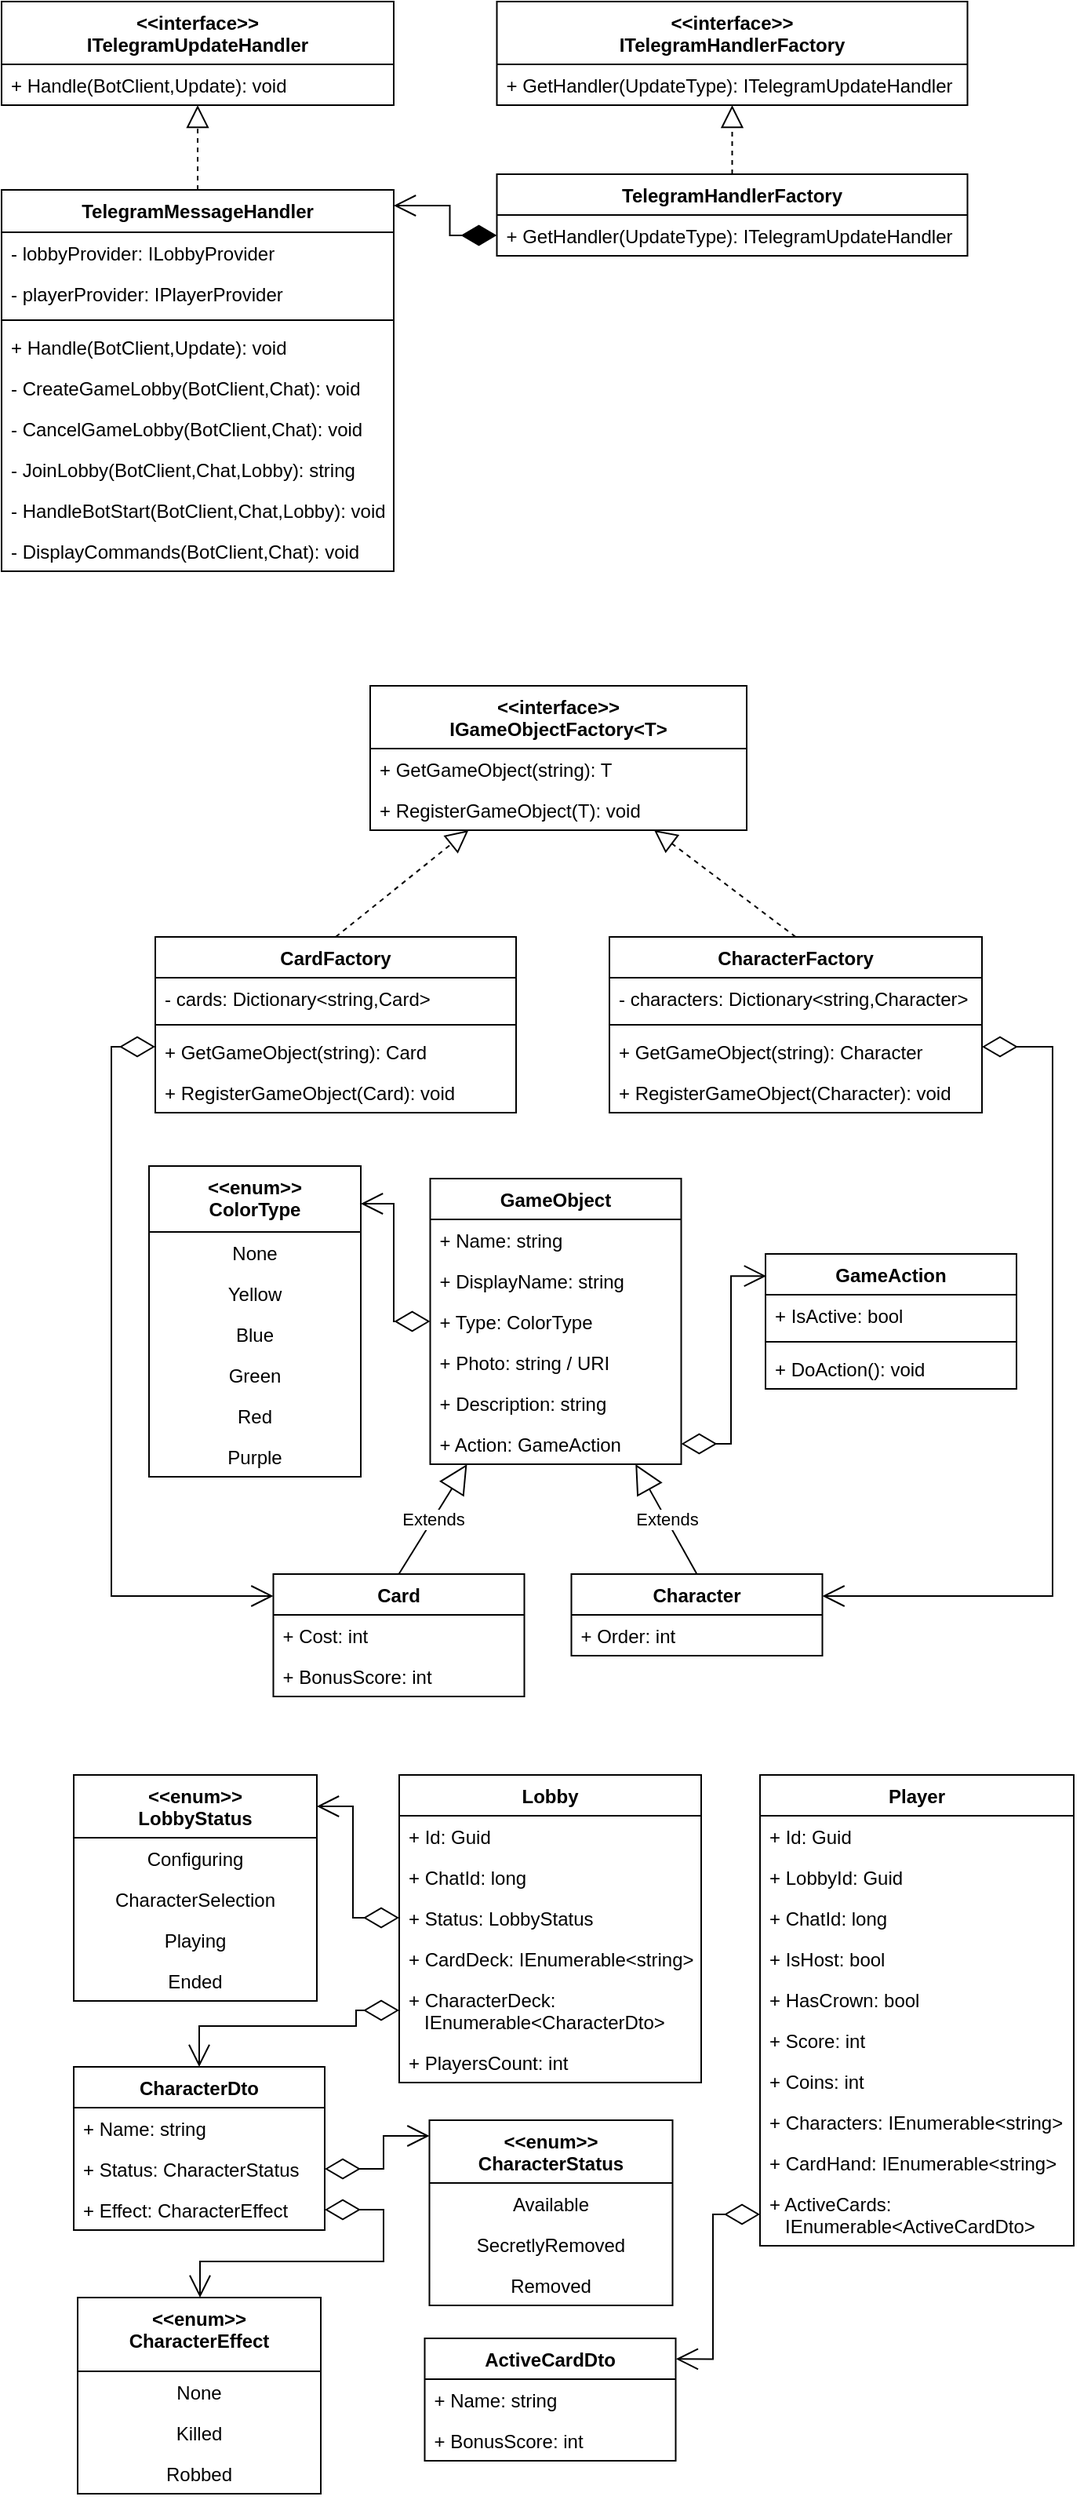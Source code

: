<mxfile version="15.7.3" type="device"><diagram id="JpxD_rcKWp7z2PnDMBTp" name="Page-1"><mxGraphModel dx="1483" dy="2027" grid="1" gridSize="10" guides="1" tooltips="1" connect="1" arrows="1" fold="1" page="1" pageScale="1" pageWidth="850" pageHeight="1100" math="0" shadow="0"><root><mxCell id="0"/><mxCell id="1" parent="0"/><mxCell id="D_Rorvny7IuKERs86Ul9-80" value="Character" style="swimlane;fontStyle=1;align=center;verticalAlign=top;childLayout=stackLayout;horizontal=1;startSize=26;horizontalStack=0;resizeParent=1;resizeParentMax=0;resizeLast=0;collapsible=1;marginBottom=0;hachureGap=4;pointerEvents=0;" parent="1" vertex="1"><mxGeometry x="423.25" y="472" width="160" height="52" as="geometry"/></mxCell><mxCell id="D_Rorvny7IuKERs86Ul9-84" value="+ Order: int" style="text;strokeColor=none;fillColor=none;align=left;verticalAlign=top;spacingLeft=4;spacingRight=4;overflow=hidden;rotatable=0;points=[[0,0.5],[1,0.5]];portConstraint=eastwest;" parent="D_Rorvny7IuKERs86Ul9-80" vertex="1"><mxGeometry y="26" width="160" height="26" as="geometry"/></mxCell><mxCell id="D_Rorvny7IuKERs86Ul9-99" value="&lt;&lt;enum&gt;&gt;&#10;ColorType" style="swimlane;fontStyle=1;align=center;verticalAlign=top;childLayout=stackLayout;horizontal=1;startSize=42;horizontalStack=0;resizeParent=1;resizeParentMax=0;resizeLast=0;collapsible=1;marginBottom=0;hachureGap=4;pointerEvents=0;labelBackgroundColor=none;fontSize=12;fillColor=none;html=0;" parent="1" vertex="1"><mxGeometry x="154" y="212" width="135" height="198" as="geometry"/></mxCell><mxCell id="D_Rorvny7IuKERs86Ul9-103" value="None" style="text;strokeColor=none;fillColor=none;align=center;verticalAlign=top;spacingLeft=4;spacingRight=4;overflow=hidden;rotatable=0;points=[[0,0.5],[1,0.5]];portConstraint=eastwest;hachureGap=4;pointerEvents=0;labelBackgroundColor=none;fontSize=12;html=0;" parent="D_Rorvny7IuKERs86Ul9-99" vertex="1"><mxGeometry y="42" width="135" height="26" as="geometry"/></mxCell><mxCell id="D_Rorvny7IuKERs86Ul9-104" value="Yellow" style="text;strokeColor=none;fillColor=none;align=center;verticalAlign=top;spacingLeft=4;spacingRight=4;overflow=hidden;rotatable=0;points=[[0,0.5],[1,0.5]];portConstraint=eastwest;hachureGap=4;pointerEvents=0;labelBackgroundColor=none;fontSize=12;html=0;" parent="D_Rorvny7IuKERs86Ul9-99" vertex="1"><mxGeometry y="68" width="135" height="26" as="geometry"/></mxCell><mxCell id="D_Rorvny7IuKERs86Ul9-105" value="Blue" style="text;strokeColor=none;fillColor=none;align=center;verticalAlign=top;spacingLeft=4;spacingRight=4;overflow=hidden;rotatable=0;points=[[0,0.5],[1,0.5]];portConstraint=eastwest;hachureGap=4;pointerEvents=0;labelBackgroundColor=none;fontSize=12;html=0;" parent="D_Rorvny7IuKERs86Ul9-99" vertex="1"><mxGeometry y="94" width="135" height="26" as="geometry"/></mxCell><mxCell id="D_Rorvny7IuKERs86Ul9-106" value="Green" style="text;strokeColor=none;fillColor=none;align=center;verticalAlign=top;spacingLeft=4;spacingRight=4;overflow=hidden;rotatable=0;points=[[0,0.5],[1,0.5]];portConstraint=eastwest;hachureGap=4;pointerEvents=0;labelBackgroundColor=none;fontSize=12;html=0;" parent="D_Rorvny7IuKERs86Ul9-99" vertex="1"><mxGeometry y="120" width="135" height="26" as="geometry"/></mxCell><mxCell id="D_Rorvny7IuKERs86Ul9-107" value="Red" style="text;strokeColor=none;fillColor=none;align=center;verticalAlign=top;spacingLeft=4;spacingRight=4;overflow=hidden;rotatable=0;points=[[0,0.5],[1,0.5]];portConstraint=eastwest;hachureGap=4;pointerEvents=0;labelBackgroundColor=none;fontSize=12;html=0;" parent="D_Rorvny7IuKERs86Ul9-99" vertex="1"><mxGeometry y="146" width="135" height="26" as="geometry"/></mxCell><mxCell id="D_Rorvny7IuKERs86Ul9-108" value="Purple" style="text;strokeColor=none;fillColor=none;align=center;verticalAlign=top;spacingLeft=4;spacingRight=4;overflow=hidden;rotatable=0;points=[[0,0.5],[1,0.5]];portConstraint=eastwest;hachureGap=4;pointerEvents=0;labelBackgroundColor=none;fontSize=12;html=0;" parent="D_Rorvny7IuKERs86Ul9-99" vertex="1"><mxGeometry y="172" width="135" height="26" as="geometry"/></mxCell><mxCell id="D_Rorvny7IuKERs86Ul9-20" value="GameObject" style="swimlane;fontStyle=1;align=center;verticalAlign=top;childLayout=stackLayout;horizontal=1;startSize=26;horizontalStack=0;resizeParent=1;resizeParentMax=0;resizeLast=0;collapsible=1;marginBottom=0;hachureGap=4;pointerEvents=0;" parent="1" vertex="1"><mxGeometry x="333.25" y="220" width="160" height="182" as="geometry"/></mxCell><mxCell id="qL04WNLX8uc5PbZ2iO6--1" value="+ Name: string" style="text;strokeColor=none;fillColor=none;align=left;verticalAlign=top;spacingLeft=4;spacingRight=4;overflow=hidden;rotatable=0;points=[[0,0.5],[1,0.5]];portConstraint=eastwest;" parent="D_Rorvny7IuKERs86Ul9-20" vertex="1"><mxGeometry y="26" width="160" height="26" as="geometry"/></mxCell><mxCell id="D_Rorvny7IuKERs86Ul9-21" value="+ DisplayName: string" style="text;strokeColor=none;fillColor=none;align=left;verticalAlign=top;spacingLeft=4;spacingRight=4;overflow=hidden;rotatable=0;points=[[0,0.5],[1,0.5]];portConstraint=eastwest;" parent="D_Rorvny7IuKERs86Ul9-20" vertex="1"><mxGeometry y="52" width="160" height="26" as="geometry"/></mxCell><mxCell id="D_Rorvny7IuKERs86Ul9-66" value="+ Type: ColorType" style="text;strokeColor=none;fillColor=none;align=left;verticalAlign=top;spacingLeft=4;spacingRight=4;overflow=hidden;rotatable=0;points=[[0,0.5],[1,0.5]];portConstraint=eastwest;" parent="D_Rorvny7IuKERs86Ul9-20" vertex="1"><mxGeometry y="78" width="160" height="26" as="geometry"/></mxCell><mxCell id="D_Rorvny7IuKERs86Ul9-67" value="+ Photo: string / URI" style="text;strokeColor=none;fillColor=none;align=left;verticalAlign=top;spacingLeft=4;spacingRight=4;overflow=hidden;rotatable=0;points=[[0,0.5],[1,0.5]];portConstraint=eastwest;" parent="D_Rorvny7IuKERs86Ul9-20" vertex="1"><mxGeometry y="104" width="160" height="26" as="geometry"/></mxCell><mxCell id="D_Rorvny7IuKERs86Ul9-78" value="+ Description: string" style="text;strokeColor=none;fillColor=none;align=left;verticalAlign=top;spacingLeft=4;spacingRight=4;overflow=hidden;rotatable=0;points=[[0,0.5],[1,0.5]];portConstraint=eastwest;" parent="D_Rorvny7IuKERs86Ul9-20" vertex="1"><mxGeometry y="130" width="160" height="26" as="geometry"/></mxCell><mxCell id="D_Rorvny7IuKERs86Ul9-76" value="+ Action: GameAction" style="text;strokeColor=none;fillColor=none;align=left;verticalAlign=top;spacingLeft=4;spacingRight=4;overflow=hidden;rotatable=0;points=[[0,0.5],[1,0.5]];portConstraint=eastwest;" parent="D_Rorvny7IuKERs86Ul9-20" vertex="1"><mxGeometry y="156" width="160" height="26" as="geometry"/></mxCell><mxCell id="qL04WNLX8uc5PbZ2iO6--6" value="GameAction" style="swimlane;fontStyle=1;align=center;verticalAlign=top;childLayout=stackLayout;horizontal=1;startSize=26;horizontalStack=0;resizeParent=1;resizeParentMax=0;resizeLast=0;collapsible=1;marginBottom=0;" parent="1" vertex="1"><mxGeometry x="547" y="268" width="160" height="86" as="geometry"/></mxCell><mxCell id="qL04WNLX8uc5PbZ2iO6--10" value="+ IsActive: bool" style="text;strokeColor=none;fillColor=none;align=left;verticalAlign=top;spacingLeft=4;spacingRight=4;overflow=hidden;rotatable=0;points=[[0,0.5],[1,0.5]];portConstraint=eastwest;" parent="qL04WNLX8uc5PbZ2iO6--6" vertex="1"><mxGeometry y="26" width="160" height="26" as="geometry"/></mxCell><mxCell id="VnThZqgWpzmSyP0IhuQM-1" value="" style="line;strokeWidth=1;fillColor=none;align=left;verticalAlign=middle;spacingTop=-1;spacingLeft=3;spacingRight=3;rotatable=0;labelPosition=right;points=[];portConstraint=eastwest;" parent="qL04WNLX8uc5PbZ2iO6--6" vertex="1"><mxGeometry y="52" width="160" height="8" as="geometry"/></mxCell><mxCell id="qL04WNLX8uc5PbZ2iO6--7" value="+ DoAction(): void" style="text;strokeColor=none;fillColor=none;align=left;verticalAlign=top;spacingLeft=4;spacingRight=4;overflow=hidden;rotatable=0;points=[[0,0.5],[1,0.5]];portConstraint=eastwest;" parent="qL04WNLX8uc5PbZ2iO6--6" vertex="1"><mxGeometry y="60" width="160" height="26" as="geometry"/></mxCell><mxCell id="qL04WNLX8uc5PbZ2iO6--12" value="ActiveCardDto" style="swimlane;fontStyle=1;align=center;verticalAlign=top;childLayout=stackLayout;horizontal=1;startSize=26;horizontalStack=0;resizeParent=1;resizeParentMax=0;resizeLast=0;collapsible=1;marginBottom=0;" parent="1" vertex="1"><mxGeometry x="329.75" y="959" width="160" height="78" as="geometry"/></mxCell><mxCell id="qL04WNLX8uc5PbZ2iO6--13" value="+ Name: string" style="text;strokeColor=none;fillColor=none;align=left;verticalAlign=top;spacingLeft=4;spacingRight=4;overflow=hidden;rotatable=0;points=[[0,0.5],[1,0.5]];portConstraint=eastwest;" parent="qL04WNLX8uc5PbZ2iO6--12" vertex="1"><mxGeometry y="26" width="160" height="26" as="geometry"/></mxCell><mxCell id="qL04WNLX8uc5PbZ2iO6--19" value="+ BonusScore: int" style="text;strokeColor=none;fillColor=none;align=left;verticalAlign=top;spacingLeft=4;spacingRight=4;overflow=hidden;rotatable=0;points=[[0,0.5],[1,0.5]];portConstraint=eastwest;" parent="qL04WNLX8uc5PbZ2iO6--12" vertex="1"><mxGeometry y="52" width="160" height="26" as="geometry"/></mxCell><mxCell id="qL04WNLX8uc5PbZ2iO6--20" value="CharacterDto" style="swimlane;fontStyle=1;align=center;verticalAlign=top;childLayout=stackLayout;horizontal=1;startSize=26;horizontalStack=0;resizeParent=1;resizeParentMax=0;resizeLast=0;collapsible=1;marginBottom=0;" parent="1" vertex="1"><mxGeometry x="106" y="786" width="160" height="104" as="geometry"/></mxCell><mxCell id="qL04WNLX8uc5PbZ2iO6--21" value="+ Name: string" style="text;strokeColor=none;fillColor=none;align=left;verticalAlign=top;spacingLeft=4;spacingRight=4;overflow=hidden;rotatable=0;points=[[0,0.5],[1,0.5]];portConstraint=eastwest;" parent="qL04WNLX8uc5PbZ2iO6--20" vertex="1"><mxGeometry y="26" width="160" height="26" as="geometry"/></mxCell><mxCell id="qL04WNLX8uc5PbZ2iO6--22" value="+ Status: CharacterStatus" style="text;strokeColor=none;fillColor=none;align=left;verticalAlign=top;spacingLeft=4;spacingRight=4;overflow=hidden;rotatable=0;points=[[0,0.5],[1,0.5]];portConstraint=eastwest;" parent="qL04WNLX8uc5PbZ2iO6--20" vertex="1"><mxGeometry y="52" width="160" height="26" as="geometry"/></mxCell><mxCell id="qL04WNLX8uc5PbZ2iO6--31" value="+ Effect: CharacterEffect" style="text;strokeColor=none;fillColor=none;align=left;verticalAlign=top;spacingLeft=4;spacingRight=4;overflow=hidden;rotatable=0;points=[[0,0.5],[1,0.5]];portConstraint=eastwest;" parent="qL04WNLX8uc5PbZ2iO6--20" vertex="1"><mxGeometry y="78" width="160" height="26" as="geometry"/></mxCell><mxCell id="qL04WNLX8uc5PbZ2iO6--23" value="&lt;&lt;enum&gt;&gt;&#10;CharacterStatus" style="swimlane;fontStyle=1;align=center;verticalAlign=top;childLayout=stackLayout;horizontal=1;startSize=40;horizontalStack=0;resizeParent=1;resizeParentMax=0;resizeLast=0;collapsible=1;marginBottom=0;hachureGap=4;pointerEvents=0;labelBackgroundColor=none;fontSize=12;fillColor=none;html=0;" parent="1" vertex="1"><mxGeometry x="332.75" y="820" width="155" height="118" as="geometry"/></mxCell><mxCell id="qL04WNLX8uc5PbZ2iO6--24" value="Available" style="text;strokeColor=none;fillColor=none;align=center;verticalAlign=top;spacingLeft=4;spacingRight=4;overflow=hidden;rotatable=0;points=[[0,0.5],[1,0.5]];portConstraint=eastwest;hachureGap=4;pointerEvents=0;labelBackgroundColor=none;fontSize=12;html=0;" parent="qL04WNLX8uc5PbZ2iO6--23" vertex="1"><mxGeometry y="40" width="155" height="26" as="geometry"/></mxCell><mxCell id="qL04WNLX8uc5PbZ2iO6--25" value="SecretlyRemoved" style="text;strokeColor=none;fillColor=none;align=center;verticalAlign=top;spacingLeft=4;spacingRight=4;overflow=hidden;rotatable=0;points=[[0,0.5],[1,0.5]];portConstraint=eastwest;hachureGap=4;pointerEvents=0;labelBackgroundColor=none;fontSize=12;html=0;" parent="qL04WNLX8uc5PbZ2iO6--23" vertex="1"><mxGeometry y="66" width="155" height="26" as="geometry"/></mxCell><mxCell id="qL04WNLX8uc5PbZ2iO6--27" value="Removed" style="text;strokeColor=none;fillColor=none;align=center;verticalAlign=top;spacingLeft=4;spacingRight=4;overflow=hidden;rotatable=0;points=[[0,0.5],[1,0.5]];portConstraint=eastwest;hachureGap=4;pointerEvents=0;labelBackgroundColor=none;fontSize=12;html=0;" parent="qL04WNLX8uc5PbZ2iO6--23" vertex="1"><mxGeometry y="92" width="155" height="26" as="geometry"/></mxCell><mxCell id="qL04WNLX8uc5PbZ2iO6--32" value="&lt;&lt;enum&gt;&gt;&#10;CharacterEffect" style="swimlane;fontStyle=1;align=center;verticalAlign=top;childLayout=stackLayout;horizontal=1;startSize=47;horizontalStack=0;resizeParent=1;resizeParentMax=0;resizeLast=0;collapsible=1;marginBottom=0;hachureGap=4;pointerEvents=0;labelBackgroundColor=none;fontSize=12;fillColor=none;html=0;" parent="1" vertex="1"><mxGeometry x="108.5" y="933" width="155" height="125" as="geometry"/></mxCell><mxCell id="qL04WNLX8uc5PbZ2iO6--33" value="None" style="text;strokeColor=none;fillColor=none;align=center;verticalAlign=top;spacingLeft=4;spacingRight=4;overflow=hidden;rotatable=0;points=[[0,0.5],[1,0.5]];portConstraint=eastwest;hachureGap=4;pointerEvents=0;labelBackgroundColor=none;fontSize=12;html=0;" parent="qL04WNLX8uc5PbZ2iO6--32" vertex="1"><mxGeometry y="47" width="155" height="26" as="geometry"/></mxCell><mxCell id="qL04WNLX8uc5PbZ2iO6--34" value="Killed" style="text;strokeColor=none;fillColor=none;align=center;verticalAlign=top;spacingLeft=4;spacingRight=4;overflow=hidden;rotatable=0;points=[[0,0.5],[1,0.5]];portConstraint=eastwest;hachureGap=4;pointerEvents=0;labelBackgroundColor=none;fontSize=12;html=0;" parent="qL04WNLX8uc5PbZ2iO6--32" vertex="1"><mxGeometry y="73" width="155" height="26" as="geometry"/></mxCell><mxCell id="qL04WNLX8uc5PbZ2iO6--35" value="Robbed" style="text;strokeColor=none;fillColor=none;align=center;verticalAlign=top;spacingLeft=4;spacingRight=4;overflow=hidden;rotatable=0;points=[[0,0.5],[1,0.5]];portConstraint=eastwest;hachureGap=4;pointerEvents=0;labelBackgroundColor=none;fontSize=12;html=0;" parent="qL04WNLX8uc5PbZ2iO6--32" vertex="1"><mxGeometry y="99" width="155" height="26" as="geometry"/></mxCell><mxCell id="JwMIDCIZPWs3Rp86bxDU-1" value="" style="edgeStyle=orthogonalEdgeStyle;rounded=0;orthogonalLoop=1;jettySize=auto;html=1;startArrow=diamondThin;startFill=0;endSize=12;startSize=20;exitX=0;exitY=0.5;exitDx=0;exitDy=0;endArrow=open;endFill=0;" parent="1" source="D_Rorvny7IuKERs86Ul9-66" target="D_Rorvny7IuKERs86Ul9-99" edge="1"><mxGeometry relative="1" as="geometry"><Array as="points"><mxPoint x="310" y="311"/><mxPoint x="310" y="236"/></Array></mxGeometry></mxCell><mxCell id="JwMIDCIZPWs3Rp86bxDU-4" value="" style="edgeStyle=orthogonalEdgeStyle;rounded=0;orthogonalLoop=1;jettySize=auto;html=1;startArrow=diamondThin;startFill=0;endArrow=open;endFill=0;startSize=20;endSize=12;entryX=0.003;entryY=0.164;entryDx=0;entryDy=0;entryPerimeter=0;exitX=1;exitY=0.5;exitDx=0;exitDy=0;" parent="1" source="D_Rorvny7IuKERs86Ul9-76" target="qL04WNLX8uc5PbZ2iO6--6" edge="1"><mxGeometry relative="1" as="geometry"><Array as="points"><mxPoint x="525" y="389"/><mxPoint x="525" y="282"/></Array></mxGeometry></mxCell><mxCell id="JwMIDCIZPWs3Rp86bxDU-6" value="" style="edgeStyle=orthogonalEdgeStyle;rounded=0;orthogonalLoop=1;jettySize=auto;html=1;startArrow=diamondThin;startFill=0;endArrow=open;endFill=0;startSize=20;endSize=12;exitX=1;exitY=0.5;exitDx=0;exitDy=0;" parent="1" source="qL04WNLX8uc5PbZ2iO6--22" target="qL04WNLX8uc5PbZ2iO6--23" edge="1"><mxGeometry relative="1" as="geometry"><Array as="points"><mxPoint x="303.5" y="851"/><mxPoint x="303.5" y="830"/></Array></mxGeometry></mxCell><mxCell id="JwMIDCIZPWs3Rp86bxDU-7" value="" style="edgeStyle=orthogonalEdgeStyle;rounded=0;orthogonalLoop=1;jettySize=auto;html=1;startArrow=diamondThin;startFill=0;endArrow=open;endFill=0;startSize=20;endSize=12;exitX=1;exitY=0.5;exitDx=0;exitDy=0;" parent="1" source="qL04WNLX8uc5PbZ2iO6--31" target="qL04WNLX8uc5PbZ2iO6--32" edge="1"><mxGeometry relative="1" as="geometry"><Array as="points"><mxPoint x="303.5" y="877"/><mxPoint x="303.5" y="910"/><mxPoint x="186.5" y="910"/></Array></mxGeometry></mxCell><mxCell id="jt9EQv-HASIAG025OW-8-1" value="&lt;&lt;enum&gt;&gt;&#10;LobbyStatus" style="swimlane;fontStyle=1;align=center;verticalAlign=top;childLayout=stackLayout;horizontal=1;startSize=40;horizontalStack=0;resizeParent=1;resizeParentMax=0;resizeLast=0;collapsible=1;marginBottom=0;hachureGap=4;pointerEvents=0;labelBackgroundColor=none;fontSize=12;fillColor=none;html=0;" parent="1" vertex="1"><mxGeometry x="106" y="600" width="155" height="144" as="geometry"/></mxCell><mxCell id="jt9EQv-HASIAG025OW-8-2" value="Configuring" style="text;strokeColor=none;fillColor=none;align=center;verticalAlign=top;spacingLeft=4;spacingRight=4;overflow=hidden;rotatable=0;points=[[0,0.5],[1,0.5]];portConstraint=eastwest;hachureGap=4;pointerEvents=0;labelBackgroundColor=none;fontSize=12;html=0;" parent="jt9EQv-HASIAG025OW-8-1" vertex="1"><mxGeometry y="40" width="155" height="26" as="geometry"/></mxCell><mxCell id="jt9EQv-HASIAG025OW-8-3" value="CharacterSelection" style="text;strokeColor=none;fillColor=none;align=center;verticalAlign=top;spacingLeft=4;spacingRight=4;overflow=hidden;rotatable=0;points=[[0,0.5],[1,0.5]];portConstraint=eastwest;hachureGap=4;pointerEvents=0;labelBackgroundColor=none;fontSize=12;html=0;" parent="jt9EQv-HASIAG025OW-8-1" vertex="1"><mxGeometry y="66" width="155" height="26" as="geometry"/></mxCell><mxCell id="jt9EQv-HASIAG025OW-8-4" value="Playing" style="text;strokeColor=none;fillColor=none;align=center;verticalAlign=top;spacingLeft=4;spacingRight=4;overflow=hidden;rotatable=0;points=[[0,0.5],[1,0.5]];portConstraint=eastwest;hachureGap=4;pointerEvents=0;labelBackgroundColor=none;fontSize=12;html=0;" parent="jt9EQv-HASIAG025OW-8-1" vertex="1"><mxGeometry y="92" width="155" height="26" as="geometry"/></mxCell><mxCell id="jt9EQv-HASIAG025OW-8-5" value="Ended" style="text;strokeColor=none;fillColor=none;align=center;verticalAlign=top;spacingLeft=4;spacingRight=4;overflow=hidden;rotatable=0;points=[[0,0.5],[1,0.5]];portConstraint=eastwest;hachureGap=4;pointerEvents=0;labelBackgroundColor=none;fontSize=12;html=0;" parent="jt9EQv-HASIAG025OW-8-1" vertex="1"><mxGeometry y="118" width="155" height="26" as="geometry"/></mxCell><mxCell id="jt9EQv-HASIAG025OW-8-26" value="Lobby" style="swimlane;fontStyle=1;align=center;verticalAlign=top;childLayout=stackLayout;horizontal=1;startSize=26;horizontalStack=0;resizeParent=1;resizeParentMax=0;resizeLast=0;collapsible=1;marginBottom=0;" parent="1" vertex="1"><mxGeometry x="313.5" y="600" width="192.5" height="196" as="geometry"/></mxCell><mxCell id="jt9EQv-HASIAG025OW-8-27" value="+ Id: Guid" style="text;strokeColor=none;fillColor=none;align=left;verticalAlign=top;spacingLeft=4;spacingRight=4;overflow=hidden;rotatable=0;points=[[0,0.5],[1,0.5]];portConstraint=eastwest;" parent="jt9EQv-HASIAG025OW-8-26" vertex="1"><mxGeometry y="26" width="192.5" height="26" as="geometry"/></mxCell><mxCell id="jt9EQv-HASIAG025OW-8-28" value="+ ChatId: long" style="text;strokeColor=none;fillColor=none;align=left;verticalAlign=top;spacingLeft=4;spacingRight=4;overflow=hidden;rotatable=0;points=[[0,0.5],[1,0.5]];portConstraint=eastwest;" parent="jt9EQv-HASIAG025OW-8-26" vertex="1"><mxGeometry y="52" width="192.5" height="26" as="geometry"/></mxCell><mxCell id="jt9EQv-HASIAG025OW-8-29" value="+ Status: LobbyStatus" style="text;strokeColor=none;fillColor=none;align=left;verticalAlign=top;spacingLeft=4;spacingRight=4;overflow=hidden;rotatable=0;points=[[0,0.5],[1,0.5]];portConstraint=eastwest;" parent="jt9EQv-HASIAG025OW-8-26" vertex="1"><mxGeometry y="78" width="192.5" height="26" as="geometry"/></mxCell><mxCell id="jt9EQv-HASIAG025OW-8-30" value="+ CardDeck: IEnumerable&lt;string&gt;" style="text;strokeColor=none;fillColor=none;align=left;verticalAlign=top;spacingLeft=4;spacingRight=4;overflow=hidden;rotatable=0;points=[[0,0.5],[1,0.5]];portConstraint=eastwest;" parent="jt9EQv-HASIAG025OW-8-26" vertex="1"><mxGeometry y="104" width="192.5" height="26" as="geometry"/></mxCell><mxCell id="jt9EQv-HASIAG025OW-8-31" value="+ CharacterDeck: &#10;   IEnumerable&lt;CharacterDto&gt;" style="text;strokeColor=none;fillColor=none;align=left;verticalAlign=top;spacingLeft=4;spacingRight=4;overflow=hidden;rotatable=0;points=[[0,0.5],[1,0.5]];portConstraint=eastwest;" parent="jt9EQv-HASIAG025OW-8-26" vertex="1"><mxGeometry y="130" width="192.5" height="40" as="geometry"/></mxCell><mxCell id="mfCEzpXwFXqqiq4qKZ5c-1" value="+ PlayersCount: int" style="text;strokeColor=none;fillColor=none;align=left;verticalAlign=top;spacingLeft=4;spacingRight=4;overflow=hidden;rotatable=0;points=[[0,0.5],[1,0.5]];portConstraint=eastwest;" parent="jt9EQv-HASIAG025OW-8-26" vertex="1"><mxGeometry y="170" width="192.5" height="26" as="geometry"/></mxCell><mxCell id="jt9EQv-HASIAG025OW-8-32" value="" style="edgeStyle=orthogonalEdgeStyle;rounded=0;orthogonalLoop=1;jettySize=auto;html=1;startArrow=diamondThin;startFill=0;endArrow=open;endFill=0;startSize=20;endSize=12;exitX=0;exitY=0.5;exitDx=0;exitDy=0;" parent="1" source="jt9EQv-HASIAG025OW-8-29" target="jt9EQv-HASIAG025OW-8-1" edge="1"><mxGeometry relative="1" as="geometry"><Array as="points"><mxPoint x="284" y="691"/><mxPoint x="284" y="620"/></Array><mxPoint x="483.5" y="550" as="sourcePoint"/><mxPoint x="276" y="600" as="targetPoint"/></mxGeometry></mxCell><mxCell id="jt9EQv-HASIAG025OW-8-33" value="Player" style="swimlane;fontStyle=1;align=center;verticalAlign=top;childLayout=stackLayout;horizontal=1;startSize=26;horizontalStack=0;resizeParent=1;resizeParentMax=0;resizeLast=0;collapsible=1;marginBottom=0;" parent="1" vertex="1"><mxGeometry x="543.5" y="600" width="200" height="300" as="geometry"/></mxCell><mxCell id="jt9EQv-HASIAG025OW-8-34" value="+ Id: Guid" style="text;strokeColor=none;fillColor=none;align=left;verticalAlign=top;spacingLeft=4;spacingRight=4;overflow=hidden;rotatable=0;points=[[0,0.5],[1,0.5]];portConstraint=eastwest;" parent="jt9EQv-HASIAG025OW-8-33" vertex="1"><mxGeometry y="26" width="200" height="26" as="geometry"/></mxCell><mxCell id="jt9EQv-HASIAG025OW-8-36" value="+ LobbyId: Guid " style="text;strokeColor=none;fillColor=none;align=left;verticalAlign=top;spacingLeft=4;spacingRight=4;overflow=hidden;rotatable=0;points=[[0,0.5],[1,0.5]];portConstraint=eastwest;" parent="jt9EQv-HASIAG025OW-8-33" vertex="1"><mxGeometry y="52" width="200" height="26" as="geometry"/></mxCell><mxCell id="jt9EQv-HASIAG025OW-8-35" value="+ ChatId: long" style="text;strokeColor=none;fillColor=none;align=left;verticalAlign=top;spacingLeft=4;spacingRight=4;overflow=hidden;rotatable=0;points=[[0,0.5],[1,0.5]];portConstraint=eastwest;" parent="jt9EQv-HASIAG025OW-8-33" vertex="1"><mxGeometry y="78" width="200" height="26" as="geometry"/></mxCell><mxCell id="jt9EQv-HASIAG025OW-8-39" value="+ IsHost: bool" style="text;strokeColor=none;fillColor=none;align=left;verticalAlign=top;spacingLeft=4;spacingRight=4;overflow=hidden;rotatable=0;points=[[0,0.5],[1,0.5]];portConstraint=eastwest;" parent="jt9EQv-HASIAG025OW-8-33" vertex="1"><mxGeometry y="104" width="200" height="26" as="geometry"/></mxCell><mxCell id="jt9EQv-HASIAG025OW-8-40" value="+ HasCrown: bool" style="text;strokeColor=none;fillColor=none;align=left;verticalAlign=top;spacingLeft=4;spacingRight=4;overflow=hidden;rotatable=0;points=[[0,0.5],[1,0.5]];portConstraint=eastwest;" parent="jt9EQv-HASIAG025OW-8-33" vertex="1"><mxGeometry y="130" width="200" height="26" as="geometry"/></mxCell><mxCell id="jt9EQv-HASIAG025OW-8-41" value="+ Score: int" style="text;strokeColor=none;fillColor=none;align=left;verticalAlign=top;spacingLeft=4;spacingRight=4;overflow=hidden;rotatable=0;points=[[0,0.5],[1,0.5]];portConstraint=eastwest;" parent="jt9EQv-HASIAG025OW-8-33" vertex="1"><mxGeometry y="156" width="200" height="26" as="geometry"/></mxCell><mxCell id="jt9EQv-HASIAG025OW-8-43" value="+ Coins: int" style="text;strokeColor=none;fillColor=none;align=left;verticalAlign=top;spacingLeft=4;spacingRight=4;overflow=hidden;rotatable=0;points=[[0,0.5],[1,0.5]];portConstraint=eastwest;" parent="jt9EQv-HASIAG025OW-8-33" vertex="1"><mxGeometry y="182" width="200" height="26" as="geometry"/></mxCell><mxCell id="jt9EQv-HASIAG025OW-8-37" value="+ Characters: IEnumerable&lt;string&gt;" style="text;strokeColor=none;fillColor=none;align=left;verticalAlign=top;spacingLeft=4;spacingRight=4;overflow=hidden;rotatable=0;points=[[0,0.5],[1,0.5]];portConstraint=eastwest;" parent="jt9EQv-HASIAG025OW-8-33" vertex="1"><mxGeometry y="208" width="200" height="26" as="geometry"/></mxCell><mxCell id="jt9EQv-HASIAG025OW-8-38" value="+ CardHand: IEnumerable&lt;string&gt;" style="text;strokeColor=none;fillColor=none;align=left;verticalAlign=top;spacingLeft=4;spacingRight=4;overflow=hidden;rotatable=0;points=[[0,0.5],[1,0.5]];portConstraint=eastwest;" parent="jt9EQv-HASIAG025OW-8-33" vertex="1"><mxGeometry y="234" width="200" height="26" as="geometry"/></mxCell><mxCell id="jt9EQv-HASIAG025OW-8-44" value="+ ActiveCards: &#10;   IEnumerable&lt;ActiveCardDto&gt;" style="text;strokeColor=none;fillColor=none;align=left;verticalAlign=top;spacingLeft=4;spacingRight=4;overflow=hidden;rotatable=0;points=[[0,0.5],[1,0.5]];portConstraint=eastwest;" parent="jt9EQv-HASIAG025OW-8-33" vertex="1"><mxGeometry y="260" width="200" height="40" as="geometry"/></mxCell><mxCell id="jt9EQv-HASIAG025OW-8-45" value="" style="edgeStyle=orthogonalEdgeStyle;rounded=0;orthogonalLoop=1;jettySize=auto;html=1;startArrow=diamondThin;startFill=0;endArrow=open;endFill=0;startSize=20;endSize=12;exitX=0;exitY=0.5;exitDx=0;exitDy=0;" parent="1" source="jt9EQv-HASIAG025OW-8-31" target="qL04WNLX8uc5PbZ2iO6--20" edge="1"><mxGeometry relative="1" as="geometry"><Array as="points"><mxPoint x="286" y="750"/><mxPoint x="286" y="760"/><mxPoint x="186" y="760"/></Array><mxPoint x="323.5" y="701" as="sourcePoint"/><mxPoint x="271" y="640" as="targetPoint"/></mxGeometry></mxCell><mxCell id="jt9EQv-HASIAG025OW-8-46" value="" style="edgeStyle=orthogonalEdgeStyle;rounded=0;orthogonalLoop=1;jettySize=auto;html=1;startArrow=diamondThin;startFill=0;endArrow=open;endFill=0;startSize=20;endSize=12;exitX=0;exitY=0.5;exitDx=0;exitDy=0;entryX=1.001;entryY=0.169;entryDx=0;entryDy=0;entryPerimeter=0;" parent="1" source="jt9EQv-HASIAG025OW-8-44" target="qL04WNLX8uc5PbZ2iO6--12" edge="1"><mxGeometry relative="1" as="geometry"><Array as="points"><mxPoint x="513.5" y="880"/><mxPoint x="513.5" y="972"/></Array><mxPoint x="276" y="861" as="sourcePoint"/><mxPoint x="523.5" y="910" as="targetPoint"/></mxGeometry></mxCell><mxCell id="pn9UyVHIatEwme0qEgxK-1" value="TelegramHandlerFactory" style="swimlane;fontStyle=1;align=center;verticalAlign=top;childLayout=stackLayout;horizontal=1;startSize=26;horizontalStack=0;resizeParent=1;resizeParentMax=0;resizeLast=0;collapsible=1;marginBottom=0;hachureGap=4;pointerEvents=0;" vertex="1" parent="1"><mxGeometry x="375.75" y="-420" width="300" height="52" as="geometry"/></mxCell><mxCell id="pn9UyVHIatEwme0qEgxK-2" value="+ GetHandler(UpdateType): ITelegramUpdateHandler" style="text;strokeColor=none;fillColor=none;align=left;verticalAlign=top;spacingLeft=4;spacingRight=4;overflow=hidden;rotatable=0;points=[[0,0.5],[1,0.5]];portConstraint=eastwest;" vertex="1" parent="pn9UyVHIatEwme0qEgxK-1"><mxGeometry y="26" width="300" height="26" as="geometry"/></mxCell><mxCell id="pn9UyVHIatEwme0qEgxK-10" value="&lt;&lt;interface&gt;&gt;&#10;ITelegramHandlerFactory" style="swimlane;fontStyle=1;align=center;verticalAlign=top;childLayout=stackLayout;horizontal=1;startSize=40;horizontalStack=0;resizeParent=1;resizeParentMax=0;resizeLast=0;collapsible=1;marginBottom=0;hachureGap=4;pointerEvents=0;" vertex="1" parent="1"><mxGeometry x="375.75" y="-530" width="300" height="66" as="geometry"/></mxCell><mxCell id="pn9UyVHIatEwme0qEgxK-11" value="+ GetHandler(UpdateType): ITelegramUpdateHandler" style="text;strokeColor=none;fillColor=none;align=left;verticalAlign=top;spacingLeft=4;spacingRight=4;overflow=hidden;rotatable=0;points=[[0,0.5],[1,0.5]];portConstraint=eastwest;" vertex="1" parent="pn9UyVHIatEwme0qEgxK-10"><mxGeometry y="40" width="300" height="26" as="geometry"/></mxCell><mxCell id="pn9UyVHIatEwme0qEgxK-12" value="" style="endArrow=block;dashed=1;endFill=0;endSize=12;html=1;rounded=0;exitX=0.5;exitY=0;exitDx=0;exitDy=0;" edge="1" parent="1" source="pn9UyVHIatEwme0qEgxK-1" target="pn9UyVHIatEwme0qEgxK-10"><mxGeometry width="160" relative="1" as="geometry"><mxPoint x="287.5" y="-540" as="sourcePoint"/><mxPoint x="567.5" y="-450" as="targetPoint"/></mxGeometry></mxCell><mxCell id="pn9UyVHIatEwme0qEgxK-13" value="&lt;&lt;interface&gt;&gt;&#10;ITelegramUpdateHandler" style="swimlane;fontStyle=1;align=center;verticalAlign=top;childLayout=stackLayout;horizontal=1;startSize=40;horizontalStack=0;resizeParent=1;resizeParentMax=0;resizeLast=0;collapsible=1;marginBottom=0;hachureGap=4;pointerEvents=0;" vertex="1" parent="1"><mxGeometry x="60.0" y="-530" width="250" height="66" as="geometry"/></mxCell><mxCell id="pn9UyVHIatEwme0qEgxK-14" value="+ Handle(BotClient,Update): void" style="text;strokeColor=none;fillColor=none;align=left;verticalAlign=top;spacingLeft=4;spacingRight=4;overflow=hidden;rotatable=0;points=[[0,0.5],[1,0.5]];portConstraint=eastwest;" vertex="1" parent="pn9UyVHIatEwme0qEgxK-13"><mxGeometry y="40" width="250" height="26" as="geometry"/></mxCell><mxCell id="pn9UyVHIatEwme0qEgxK-16" value="TelegramMessageHandler" style="swimlane;fontStyle=1;align=center;verticalAlign=top;childLayout=stackLayout;horizontal=1;startSize=27;horizontalStack=0;resizeParent=1;resizeParentMax=0;resizeLast=0;collapsible=1;marginBottom=0;hachureGap=4;pointerEvents=0;" vertex="1" parent="1"><mxGeometry x="60.0" y="-410" width="250" height="243" as="geometry"/></mxCell><mxCell id="pn9UyVHIatEwme0qEgxK-29" value="- lobbyProvider: ILobbyProvider" style="text;strokeColor=none;fillColor=none;align=left;verticalAlign=top;spacingLeft=4;spacingRight=4;overflow=hidden;rotatable=0;points=[[0,0.5],[1,0.5]];portConstraint=eastwest;" vertex="1" parent="pn9UyVHIatEwme0qEgxK-16"><mxGeometry y="27" width="250" height="26" as="geometry"/></mxCell><mxCell id="pn9UyVHIatEwme0qEgxK-30" value="- playerProvider: IPlayerProvider" style="text;strokeColor=none;fillColor=none;align=left;verticalAlign=top;spacingLeft=4;spacingRight=4;overflow=hidden;rotatable=0;points=[[0,0.5],[1,0.5]];portConstraint=eastwest;" vertex="1" parent="pn9UyVHIatEwme0qEgxK-16"><mxGeometry y="53" width="250" height="26" as="geometry"/></mxCell><mxCell id="pn9UyVHIatEwme0qEgxK-28" value="" style="line;strokeWidth=1;fillColor=none;align=left;verticalAlign=middle;spacingTop=-1;spacingLeft=3;spacingRight=3;rotatable=0;labelPosition=right;points=[];portConstraint=eastwest;hachureGap=4;pointerEvents=0;labelBackgroundColor=none;fontSize=12;html=0;" vertex="1" parent="pn9UyVHIatEwme0qEgxK-16"><mxGeometry y="79" width="250" height="8" as="geometry"/></mxCell><mxCell id="pn9UyVHIatEwme0qEgxK-17" value="+ Handle(BotClient,Update): void" style="text;strokeColor=none;fillColor=none;align=left;verticalAlign=top;spacingLeft=4;spacingRight=4;overflow=hidden;rotatable=0;points=[[0,0.5],[1,0.5]];portConstraint=eastwest;" vertex="1" parent="pn9UyVHIatEwme0qEgxK-16"><mxGeometry y="87" width="250" height="26" as="geometry"/></mxCell><mxCell id="pn9UyVHIatEwme0qEgxK-18" value="- CreateGameLobby(BotClient,Chat): void" style="text;strokeColor=none;fillColor=none;align=left;verticalAlign=top;spacingLeft=4;spacingRight=4;overflow=hidden;rotatable=0;points=[[0,0.5],[1,0.5]];portConstraint=eastwest;" vertex="1" parent="pn9UyVHIatEwme0qEgxK-16"><mxGeometry y="113" width="250" height="26" as="geometry"/></mxCell><mxCell id="pn9UyVHIatEwme0qEgxK-19" value="- CancelGameLobby(BotClient,Chat): void" style="text;strokeColor=none;fillColor=none;align=left;verticalAlign=top;spacingLeft=4;spacingRight=4;overflow=hidden;rotatable=0;points=[[0,0.5],[1,0.5]];portConstraint=eastwest;" vertex="1" parent="pn9UyVHIatEwme0qEgxK-16"><mxGeometry y="139" width="250" height="26" as="geometry"/></mxCell><mxCell id="pn9UyVHIatEwme0qEgxK-20" value="- JoinLobby(BotClient,Chat,Lobby): string" style="text;strokeColor=none;fillColor=none;align=left;verticalAlign=top;spacingLeft=4;spacingRight=4;overflow=hidden;rotatable=0;points=[[0,0.5],[1,0.5]];portConstraint=eastwest;" vertex="1" parent="pn9UyVHIatEwme0qEgxK-16"><mxGeometry y="165" width="250" height="26" as="geometry"/></mxCell><mxCell id="pn9UyVHIatEwme0qEgxK-26" value="- HandleBotStart(BotClient,Chat,Lobby): void" style="text;strokeColor=none;fillColor=none;align=left;verticalAlign=top;spacingLeft=4;spacingRight=4;overflow=hidden;rotatable=0;points=[[0,0.5],[1,0.5]];portConstraint=eastwest;" vertex="1" parent="pn9UyVHIatEwme0qEgxK-16"><mxGeometry y="191" width="250" height="26" as="geometry"/></mxCell><mxCell id="pn9UyVHIatEwme0qEgxK-27" value="- DisplayCommands(BotClient,Chat): void" style="text;strokeColor=none;fillColor=none;align=left;verticalAlign=top;spacingLeft=4;spacingRight=4;overflow=hidden;rotatable=0;points=[[0,0.5],[1,0.5]];portConstraint=eastwest;" vertex="1" parent="pn9UyVHIatEwme0qEgxK-16"><mxGeometry y="217" width="250" height="26" as="geometry"/></mxCell><mxCell id="pn9UyVHIatEwme0qEgxK-32" value="" style="endArrow=block;dashed=1;endFill=0;endSize=12;html=1;rounded=0;exitX=0.5;exitY=0;exitDx=0;exitDy=0;" edge="1" parent="1" source="pn9UyVHIatEwme0qEgxK-16" target="pn9UyVHIatEwme0qEgxK-13"><mxGeometry width="160" relative="1" as="geometry"><mxPoint x="525" y="-310" as="sourcePoint"/><mxPoint x="525" y="-354.0" as="targetPoint"/></mxGeometry></mxCell><mxCell id="pn9UyVHIatEwme0qEgxK-33" value="" style="endArrow=open;html=1;endSize=12;startArrow=diamondThin;startSize=20;startFill=1;edgeStyle=orthogonalEdgeStyle;align=left;verticalAlign=bottom;rounded=0;exitX=0;exitY=0.5;exitDx=0;exitDy=0;endFill=0;" edge="1" parent="1" source="pn9UyVHIatEwme0qEgxK-2" target="pn9UyVHIatEwme0qEgxK-16"><mxGeometry x="-1" y="20" relative="1" as="geometry"><mxPoint x="375.75" y="-180" as="sourcePoint"/><mxPoint x="535.75" y="-180" as="targetPoint"/><Array as="points"><mxPoint x="345.75" y="-381"/><mxPoint x="345.75" y="-400"/></Array><mxPoint as="offset"/></mxGeometry></mxCell><mxCell id="pn9UyVHIatEwme0qEgxK-39" value="Card" style="swimlane;fontStyle=1;align=center;verticalAlign=top;childLayout=stackLayout;horizontal=1;startSize=26;horizontalStack=0;resizeParent=1;resizeParentMax=0;resizeLast=0;collapsible=1;marginBottom=0;hachureGap=4;pointerEvents=0;" vertex="1" parent="1"><mxGeometry x="233.25" y="472" width="160" height="78" as="geometry"/></mxCell><mxCell id="pn9UyVHIatEwme0qEgxK-44" value="+ Cost: int" style="text;strokeColor=none;fillColor=none;align=left;verticalAlign=top;spacingLeft=4;spacingRight=4;overflow=hidden;rotatable=0;points=[[0,0.5],[1,0.5]];portConstraint=eastwest;" vertex="1" parent="pn9UyVHIatEwme0qEgxK-39"><mxGeometry y="26" width="160" height="26" as="geometry"/></mxCell><mxCell id="pn9UyVHIatEwme0qEgxK-45" value="+ BonusScore: int" style="text;strokeColor=none;fillColor=none;align=left;verticalAlign=top;spacingLeft=4;spacingRight=4;overflow=hidden;rotatable=0;points=[[0,0.5],[1,0.5]];portConstraint=eastwest;" vertex="1" parent="pn9UyVHIatEwme0qEgxK-39"><mxGeometry y="52" width="160" height="26" as="geometry"/></mxCell><mxCell id="pn9UyVHIatEwme0qEgxK-50" value="Extends" style="endArrow=block;endSize=16;endFill=0;html=1;rounded=0;exitX=0.5;exitY=0;exitDx=0;exitDy=0;" edge="1" parent="1" source="D_Rorvny7IuKERs86Ul9-80" target="D_Rorvny7IuKERs86Ul9-20"><mxGeometry width="160" relative="1" as="geometry"><mxPoint x="483.25" y="366" as="sourcePoint"/><mxPoint x="643.25" y="366" as="targetPoint"/></mxGeometry></mxCell><mxCell id="pn9UyVHIatEwme0qEgxK-51" value="Extends" style="endArrow=block;endSize=16;endFill=0;html=1;rounded=0;exitX=0.5;exitY=0;exitDx=0;exitDy=0;" edge="1" parent="1" source="pn9UyVHIatEwme0qEgxK-39" target="D_Rorvny7IuKERs86Ul9-20"><mxGeometry width="160" relative="1" as="geometry"><mxPoint x="303.25" y="486" as="sourcePoint"/><mxPoint x="387.924" y="316" as="targetPoint"/></mxGeometry></mxCell><mxCell id="pn9UyVHIatEwme0qEgxK-53" value="&lt;&lt;interface&gt;&gt;&#10;IGameObjectFactory&lt;T&gt;" style="swimlane;fontStyle=1;align=center;verticalAlign=top;childLayout=stackLayout;horizontal=1;startSize=40;horizontalStack=0;resizeParent=1;resizeParentMax=0;resizeLast=0;collapsible=1;marginBottom=0;hachureGap=4;pointerEvents=0;" vertex="1" parent="1"><mxGeometry x="295" y="-94" width="240" height="92" as="geometry"/></mxCell><mxCell id="pn9UyVHIatEwme0qEgxK-54" value="+ GetGameObject(string): T" style="text;strokeColor=none;fillColor=none;align=left;verticalAlign=top;spacingLeft=4;spacingRight=4;overflow=hidden;rotatable=0;points=[[0,0.5],[1,0.5]];portConstraint=eastwest;" vertex="1" parent="pn9UyVHIatEwme0qEgxK-53"><mxGeometry y="40" width="240" height="26" as="geometry"/></mxCell><mxCell id="pn9UyVHIatEwme0qEgxK-55" value="+ RegisterGameObject(T): void" style="text;strokeColor=none;fillColor=none;align=left;verticalAlign=top;spacingLeft=4;spacingRight=4;overflow=hidden;rotatable=0;points=[[0,0.5],[1,0.5]];portConstraint=eastwest;" vertex="1" parent="pn9UyVHIatEwme0qEgxK-53"><mxGeometry y="66" width="240" height="26" as="geometry"/></mxCell><mxCell id="pn9UyVHIatEwme0qEgxK-56" value="CardFactory" style="swimlane;fontStyle=1;align=center;verticalAlign=top;childLayout=stackLayout;horizontal=1;startSize=26;horizontalStack=0;resizeParent=1;resizeParentMax=0;resizeLast=0;collapsible=1;marginBottom=0;hachureGap=4;pointerEvents=0;" vertex="1" parent="1"><mxGeometry x="158" y="66" width="230" height="112" as="geometry"/></mxCell><mxCell id="pn9UyVHIatEwme0qEgxK-62" value="- cards: Dictionary&lt;string,Card&gt;" style="text;strokeColor=none;fillColor=none;align=left;verticalAlign=top;spacingLeft=4;spacingRight=4;overflow=hidden;rotatable=0;points=[[0,0.5],[1,0.5]];portConstraint=eastwest;" vertex="1" parent="pn9UyVHIatEwme0qEgxK-56"><mxGeometry y="26" width="230" height="26" as="geometry"/></mxCell><mxCell id="pn9UyVHIatEwme0qEgxK-61" value="" style="line;strokeWidth=1;fillColor=none;align=left;verticalAlign=middle;spacingTop=-1;spacingLeft=3;spacingRight=3;rotatable=0;labelPosition=right;points=[];portConstraint=eastwest;hachureGap=4;pointerEvents=0;labelBackgroundColor=none;fontSize=12;html=0;" vertex="1" parent="pn9UyVHIatEwme0qEgxK-56"><mxGeometry y="52" width="230" height="8" as="geometry"/></mxCell><mxCell id="pn9UyVHIatEwme0qEgxK-59" value="+ GetGameObject(string): Card" style="text;strokeColor=none;fillColor=none;align=left;verticalAlign=top;spacingLeft=4;spacingRight=4;overflow=hidden;rotatable=0;points=[[0,0.5],[1,0.5]];portConstraint=eastwest;" vertex="1" parent="pn9UyVHIatEwme0qEgxK-56"><mxGeometry y="60" width="230" height="26" as="geometry"/></mxCell><mxCell id="pn9UyVHIatEwme0qEgxK-60" value="+ RegisterGameObject(Card): void" style="text;strokeColor=none;fillColor=none;align=left;verticalAlign=top;spacingLeft=4;spacingRight=4;overflow=hidden;rotatable=0;points=[[0,0.5],[1,0.5]];portConstraint=eastwest;" vertex="1" parent="pn9UyVHIatEwme0qEgxK-56"><mxGeometry y="86" width="230" height="26" as="geometry"/></mxCell><mxCell id="pn9UyVHIatEwme0qEgxK-58" value="" style="endArrow=block;dashed=1;endFill=0;endSize=12;html=1;rounded=0;exitX=0.5;exitY=0;exitDx=0;exitDy=0;" edge="1" parent="1" source="pn9UyVHIatEwme0qEgxK-56" target="pn9UyVHIatEwme0qEgxK-53"><mxGeometry width="160" relative="1" as="geometry"><mxPoint x="176.75" y="-30" as="sourcePoint"/><mxPoint x="415" y="46" as="targetPoint"/></mxGeometry></mxCell><mxCell id="pn9UyVHIatEwme0qEgxK-63" value="CharacterFactory" style="swimlane;fontStyle=1;align=center;verticalAlign=top;childLayout=stackLayout;horizontal=1;startSize=26;horizontalStack=0;resizeParent=1;resizeParentMax=0;resizeLast=0;collapsible=1;marginBottom=0;hachureGap=4;pointerEvents=0;" vertex="1" parent="1"><mxGeometry x="447.5" y="66" width="237.5" height="112" as="geometry"/></mxCell><mxCell id="pn9UyVHIatEwme0qEgxK-64" value="- characters: Dictionary&lt;string,Character&gt;" style="text;strokeColor=none;fillColor=none;align=left;verticalAlign=top;spacingLeft=4;spacingRight=4;overflow=hidden;rotatable=0;points=[[0,0.5],[1,0.5]];portConstraint=eastwest;" vertex="1" parent="pn9UyVHIatEwme0qEgxK-63"><mxGeometry y="26" width="237.5" height="26" as="geometry"/></mxCell><mxCell id="pn9UyVHIatEwme0qEgxK-65" value="" style="line;strokeWidth=1;fillColor=none;align=left;verticalAlign=middle;spacingTop=-1;spacingLeft=3;spacingRight=3;rotatable=0;labelPosition=right;points=[];portConstraint=eastwest;hachureGap=4;pointerEvents=0;labelBackgroundColor=none;fontSize=12;html=0;" vertex="1" parent="pn9UyVHIatEwme0qEgxK-63"><mxGeometry y="52" width="237.5" height="8" as="geometry"/></mxCell><mxCell id="pn9UyVHIatEwme0qEgxK-66" value="+ GetGameObject(string): Character" style="text;strokeColor=none;fillColor=none;align=left;verticalAlign=top;spacingLeft=4;spacingRight=4;overflow=hidden;rotatable=0;points=[[0,0.5],[1,0.5]];portConstraint=eastwest;" vertex="1" parent="pn9UyVHIatEwme0qEgxK-63"><mxGeometry y="60" width="237.5" height="26" as="geometry"/></mxCell><mxCell id="pn9UyVHIatEwme0qEgxK-67" value="+ RegisterGameObject(Character): void" style="text;strokeColor=none;fillColor=none;align=left;verticalAlign=top;spacingLeft=4;spacingRight=4;overflow=hidden;rotatable=0;points=[[0,0.5],[1,0.5]];portConstraint=eastwest;" vertex="1" parent="pn9UyVHIatEwme0qEgxK-63"><mxGeometry y="86" width="237.5" height="26" as="geometry"/></mxCell><mxCell id="pn9UyVHIatEwme0qEgxK-68" value="" style="endArrow=block;dashed=1;endFill=0;endSize=12;html=1;rounded=0;exitX=0.5;exitY=0;exitDx=0;exitDy=0;" edge="1" parent="1" source="pn9UyVHIatEwme0qEgxK-63" target="pn9UyVHIatEwme0qEgxK-53"><mxGeometry width="160" relative="1" as="geometry"><mxPoint x="275" y="86.0" as="sourcePoint"/><mxPoint x="369.355" y="8" as="targetPoint"/></mxGeometry></mxCell><mxCell id="pn9UyVHIatEwme0qEgxK-80" value="" style="edgeStyle=orthogonalEdgeStyle;rounded=0;orthogonalLoop=1;jettySize=auto;html=1;startArrow=diamondThin;startFill=0;endSize=12;startSize=20;endArrow=open;endFill=0;" edge="1" parent="1" source="pn9UyVHIatEwme0qEgxK-56" target="pn9UyVHIatEwme0qEgxK-39"><mxGeometry relative="1" as="geometry"><Array as="points"><mxPoint x="130" y="136"/><mxPoint x="130" y="486"/></Array><mxPoint x="343.25" y="445" as="sourcePoint"/><mxPoint x="295" y="370" as="targetPoint"/></mxGeometry></mxCell><mxCell id="pn9UyVHIatEwme0qEgxK-81" value="" style="edgeStyle=orthogonalEdgeStyle;rounded=0;orthogonalLoop=1;jettySize=auto;html=1;startArrow=diamondThin;startFill=0;endSize=12;startSize=20;endArrow=open;endFill=0;" edge="1" parent="1" source="pn9UyVHIatEwme0qEgxK-63" target="D_Rorvny7IuKERs86Ul9-80"><mxGeometry relative="1" as="geometry"><Array as="points"><mxPoint x="730" y="136"/><mxPoint x="730" y="486"/></Array><mxPoint x="168.0" y="132" as="sourcePoint"/><mxPoint x="243.25" y="616" as="targetPoint"/></mxGeometry></mxCell></root></mxGraphModel></diagram></mxfile>